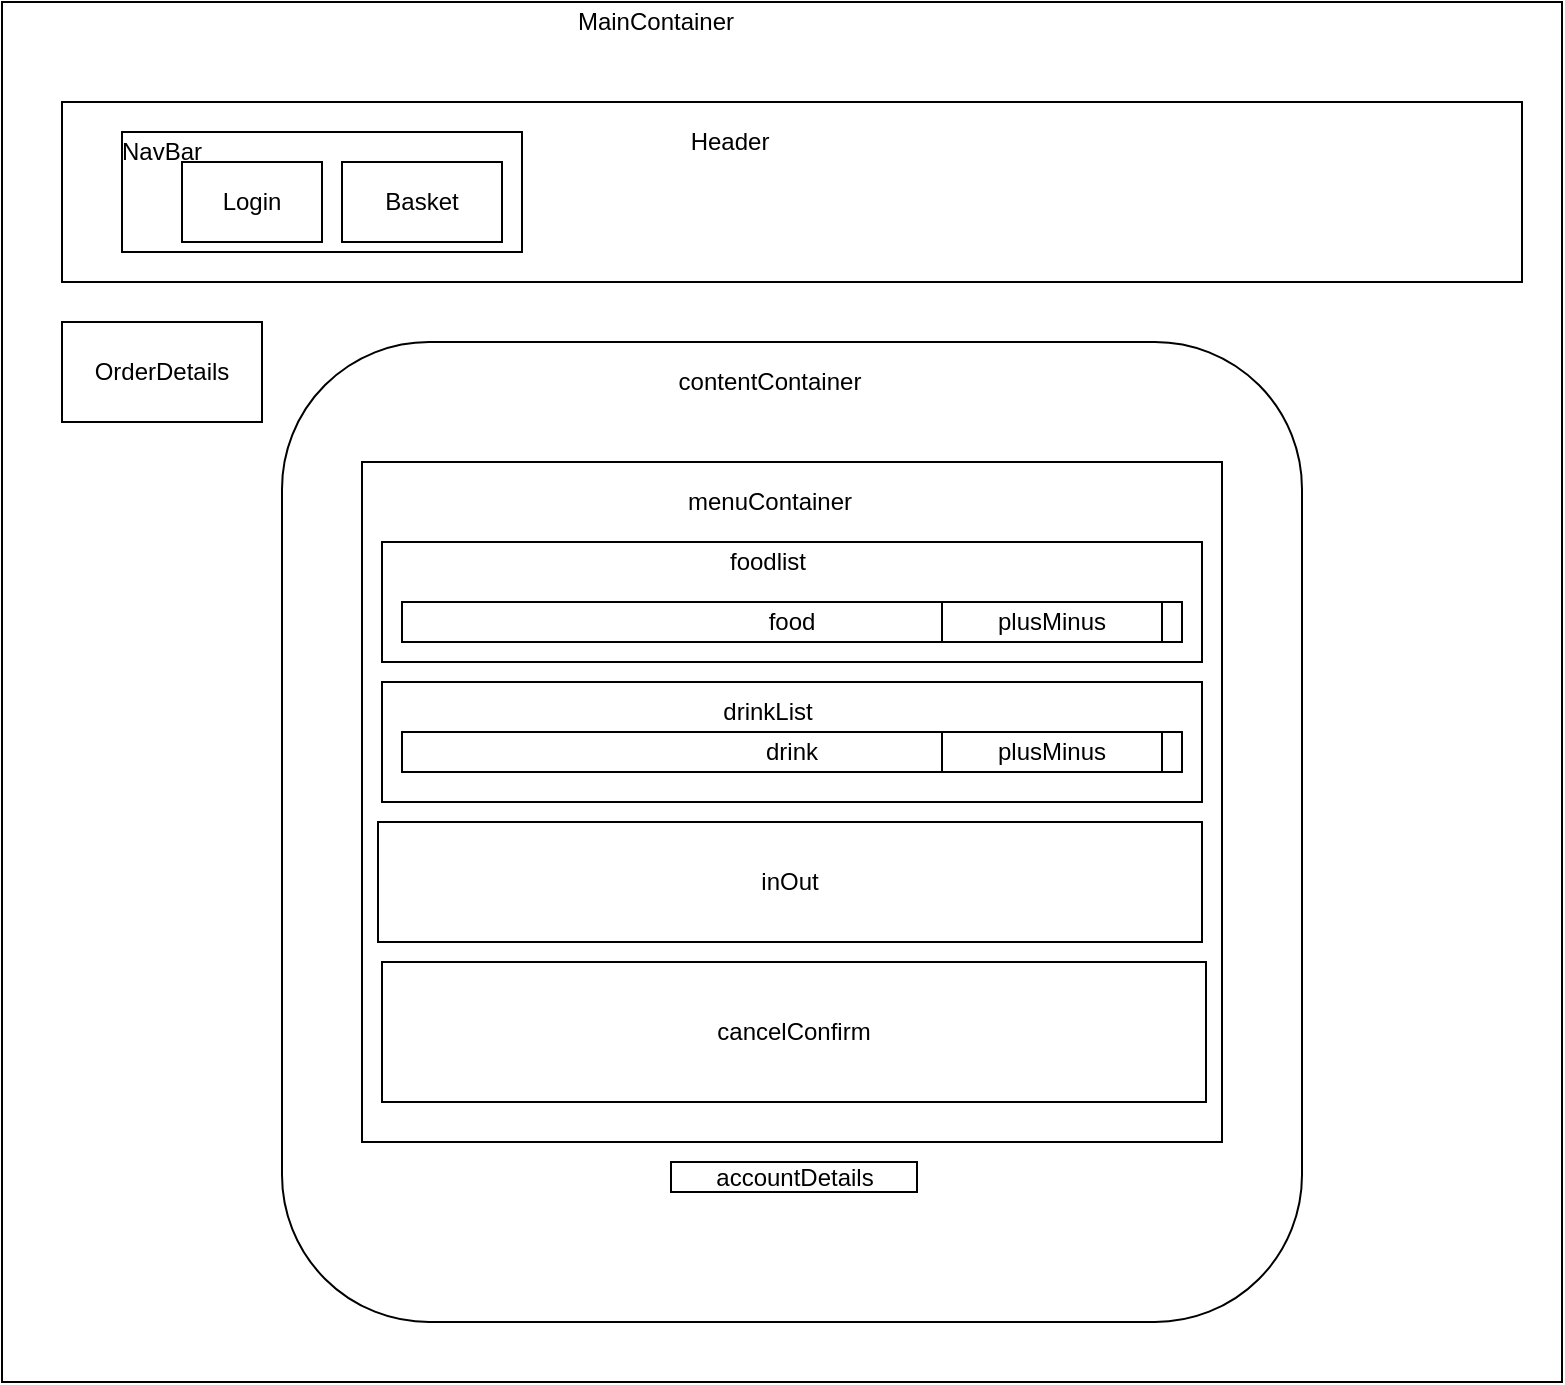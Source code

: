 <mxfile version="14.1.8" type="device"><diagram id="8VWJ2lKxcIW6-bix7bUJ" name="Page-1"><mxGraphModel dx="1388" dy="717" grid="1" gridSize="10" guides="1" tooltips="1" connect="1" arrows="1" fold="1" page="1" pageScale="1" pageWidth="827" pageHeight="1169" math="0" shadow="0"><root><mxCell id="0"/><mxCell id="1" parent="0"/><mxCell id="cIHt6V_lMSmwHeL07g41-1" value="" style="rounded=0;whiteSpace=wrap;html=1;" vertex="1" parent="1"><mxGeometry x="30" y="120" width="780" height="690" as="geometry"/></mxCell><mxCell id="cIHt6V_lMSmwHeL07g41-2" value="" style="rounded=0;whiteSpace=wrap;html=1;" vertex="1" parent="1"><mxGeometry x="60" y="170" width="730" height="90" as="geometry"/></mxCell><mxCell id="cIHt6V_lMSmwHeL07g41-3" value="MainContainer" style="text;html=1;strokeColor=none;fillColor=none;align=center;verticalAlign=middle;whiteSpace=wrap;rounded=0;" vertex="1" parent="1"><mxGeometry x="280" y="120" width="154" height="20" as="geometry"/></mxCell><mxCell id="cIHt6V_lMSmwHeL07g41-4" value="Header" style="text;html=1;strokeColor=none;fillColor=none;align=center;verticalAlign=middle;whiteSpace=wrap;rounded=0;" vertex="1" parent="1"><mxGeometry x="374" y="180" width="40" height="20" as="geometry"/></mxCell><mxCell id="cIHt6V_lMSmwHeL07g41-5" value="" style="rounded=1;whiteSpace=wrap;html=1;" vertex="1" parent="1"><mxGeometry x="170" y="290" width="510" height="490" as="geometry"/></mxCell><mxCell id="cIHt6V_lMSmwHeL07g41-6" value="" style="rounded=0;whiteSpace=wrap;html=1;" vertex="1" parent="1"><mxGeometry x="210" y="350" width="430" height="340" as="geometry"/></mxCell><mxCell id="cIHt6V_lMSmwHeL07g41-7" value="menuContainer" style="text;html=1;strokeColor=none;fillColor=none;align=center;verticalAlign=middle;whiteSpace=wrap;rounded=0;" vertex="1" parent="1"><mxGeometry x="394" y="360" width="40" height="20" as="geometry"/></mxCell><mxCell id="cIHt6V_lMSmwHeL07g41-8" value="" style="rounded=0;whiteSpace=wrap;html=1;" vertex="1" parent="1"><mxGeometry x="220" y="390" width="410" height="60" as="geometry"/></mxCell><mxCell id="cIHt6V_lMSmwHeL07g41-10" value="" style="rounded=0;whiteSpace=wrap;html=1;" vertex="1" parent="1"><mxGeometry x="220" y="460" width="410" height="60" as="geometry"/></mxCell><mxCell id="cIHt6V_lMSmwHeL07g41-11" value="foodlist" style="text;html=1;strokeColor=none;fillColor=none;align=center;verticalAlign=middle;whiteSpace=wrap;rounded=0;" vertex="1" parent="1"><mxGeometry x="393" y="390" width="40" height="20" as="geometry"/></mxCell><mxCell id="cIHt6V_lMSmwHeL07g41-12" value="drinkList" style="text;html=1;strokeColor=none;fillColor=none;align=center;verticalAlign=middle;whiteSpace=wrap;rounded=0;" vertex="1" parent="1"><mxGeometry x="393" y="465" width="40" height="20" as="geometry"/></mxCell><mxCell id="cIHt6V_lMSmwHeL07g41-13" value="" style="rounded=0;whiteSpace=wrap;html=1;" vertex="1" parent="1"><mxGeometry x="90" y="185" width="200" height="60" as="geometry"/></mxCell><mxCell id="cIHt6V_lMSmwHeL07g41-14" value="NavBar" style="text;html=1;strokeColor=none;fillColor=none;align=center;verticalAlign=middle;whiteSpace=wrap;rounded=0;" vertex="1" parent="1"><mxGeometry x="90" y="185" width="40" height="20" as="geometry"/></mxCell><mxCell id="cIHt6V_lMSmwHeL07g41-15" value="Basket" style="rounded=0;whiteSpace=wrap;html=1;" vertex="1" parent="1"><mxGeometry x="200" y="200" width="80" height="40" as="geometry"/></mxCell><mxCell id="cIHt6V_lMSmwHeL07g41-17" value="Login" style="rounded=0;whiteSpace=wrap;html=1;" vertex="1" parent="1"><mxGeometry x="120" y="200" width="70" height="40" as="geometry"/></mxCell><mxCell id="cIHt6V_lMSmwHeL07g41-19" value="inOut" style="rounded=0;whiteSpace=wrap;html=1;" vertex="1" parent="1"><mxGeometry x="218" y="530" width="412" height="60" as="geometry"/></mxCell><mxCell id="cIHt6V_lMSmwHeL07g41-22" value="food" style="rounded=0;whiteSpace=wrap;html=1;" vertex="1" parent="1"><mxGeometry x="230" y="420" width="390" height="20" as="geometry"/></mxCell><mxCell id="cIHt6V_lMSmwHeL07g41-23" value="drink" style="rounded=0;whiteSpace=wrap;html=1;" vertex="1" parent="1"><mxGeometry x="230" y="485" width="390" height="20" as="geometry"/></mxCell><mxCell id="cIHt6V_lMSmwHeL07g41-24" value="plusMinus" style="rounded=0;whiteSpace=wrap;html=1;" vertex="1" parent="1"><mxGeometry x="500" y="420" width="110" height="20" as="geometry"/></mxCell><mxCell id="cIHt6V_lMSmwHeL07g41-26" value="plusMinus" style="rounded=0;whiteSpace=wrap;html=1;" vertex="1" parent="1"><mxGeometry x="500" y="485" width="110" height="20" as="geometry"/></mxCell><mxCell id="cIHt6V_lMSmwHeL07g41-27" value="cancelConfirm" style="rounded=0;whiteSpace=wrap;html=1;" vertex="1" parent="1"><mxGeometry x="220" y="600" width="412" height="70" as="geometry"/></mxCell><mxCell id="cIHt6V_lMSmwHeL07g41-28" value="contentContainer" style="text;html=1;strokeColor=none;fillColor=none;align=center;verticalAlign=middle;whiteSpace=wrap;rounded=0;" vertex="1" parent="1"><mxGeometry x="394" y="300" width="40" height="20" as="geometry"/></mxCell><mxCell id="cIHt6V_lMSmwHeL07g41-29" value="accountDetails" style="rounded=0;whiteSpace=wrap;html=1;" vertex="1" parent="1"><mxGeometry x="364.5" y="700" width="123" height="15" as="geometry"/></mxCell><mxCell id="cIHt6V_lMSmwHeL07g41-30" value="OrderDetails" style="rounded=0;whiteSpace=wrap;html=1;" vertex="1" parent="1"><mxGeometry x="60" y="280" width="100" height="50" as="geometry"/></mxCell></root></mxGraphModel></diagram></mxfile>